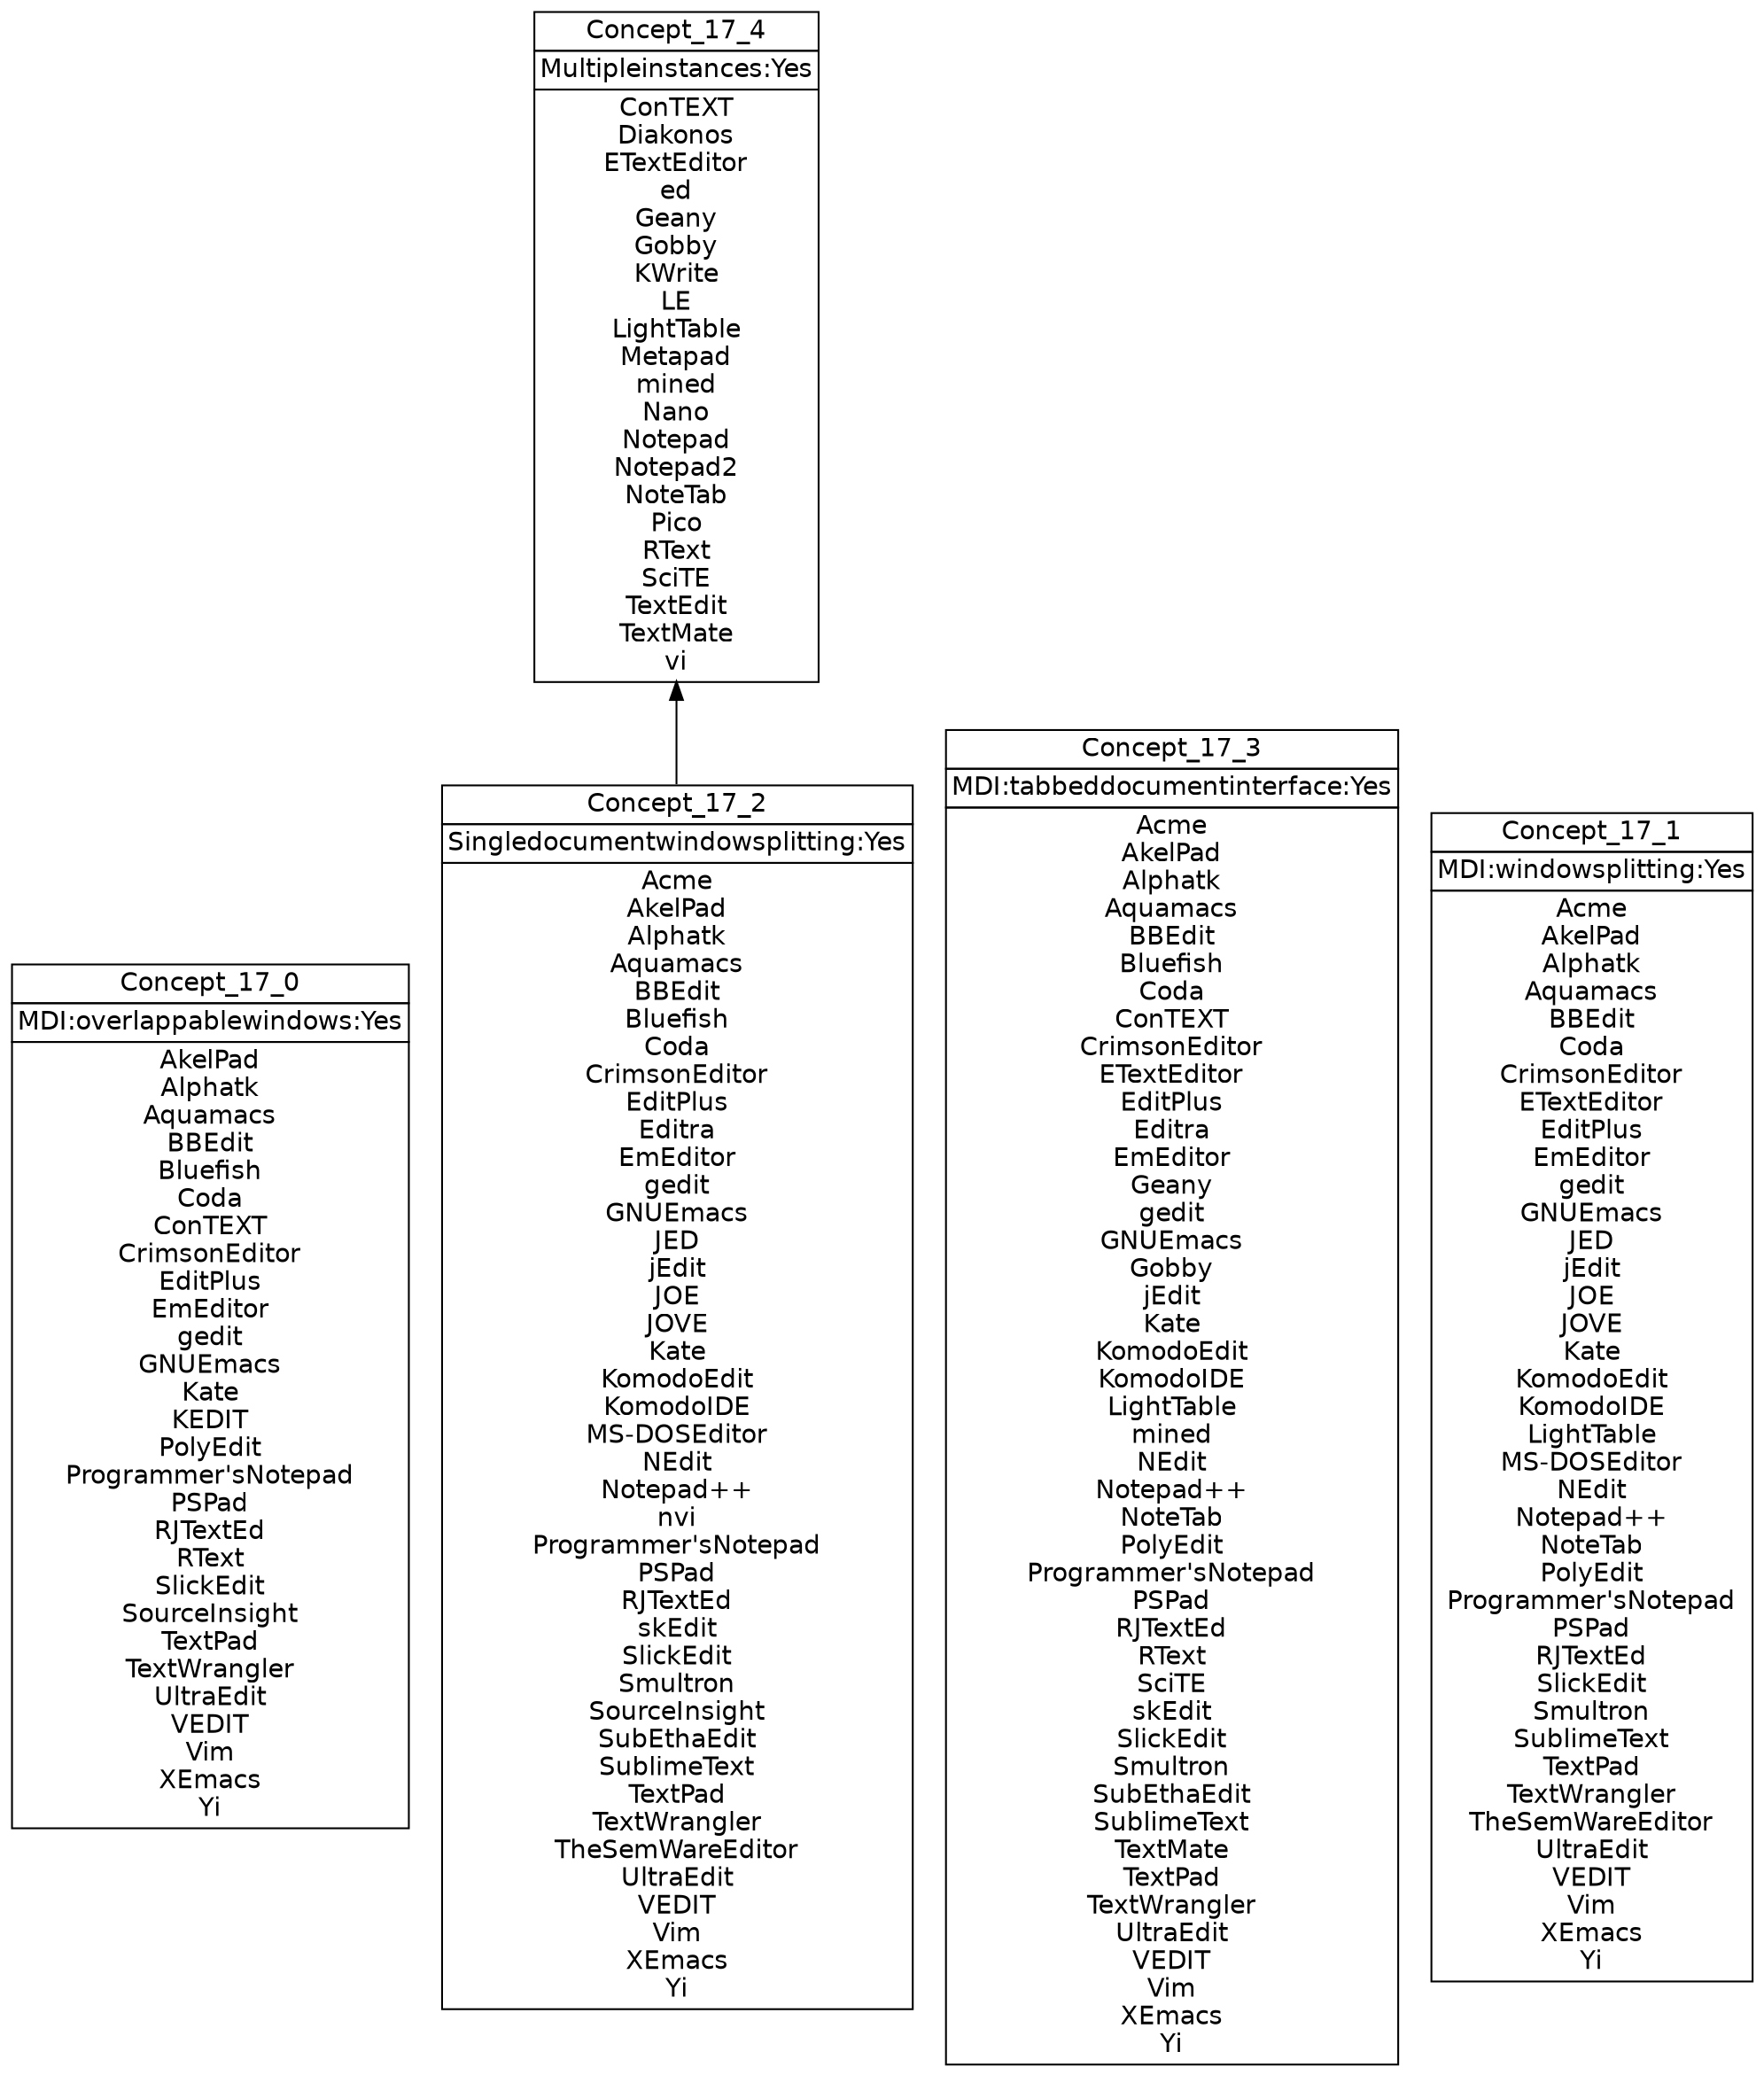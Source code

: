 digraph G { 
	rankdir=BT;
	margin=0;
	node [margin="0.03,0.03",fontname="DejaVu Sans"];
	ranksep=0.3;
	nodesep=0.2;
//graph[label="name:17,concept number:5,object number:66,attribute number:5"
2 [shape=none,label=<<table border="0" cellborder="1" cellspacing="0" port="p"><tr><td>Concept_17_0</td></tr><tr><td>MDI:overlappablewindows:Yes<br/></td></tr><tr><td>AkelPad<br/>Alphatk<br/>Aquamacs<br/>BBEdit<br/>Bluefish<br/>Coda<br/>ConTEXT<br/>CrimsonEditor<br/>EditPlus<br/>EmEditor<br/>gedit<br/>GNUEmacs<br/>Kate<br/>KEDIT<br/>PolyEdit<br/>Programmer'sNotepad<br/>PSPad<br/>RJTextEd<br/>RText<br/>SlickEdit<br/>SourceInsight<br/>TextPad<br/>TextWrangler<br/>UltraEdit<br/>VEDIT<br/>Vim<br/>XEmacs<br/>Yi<br/></td></tr></table>>];
1 [shape=none,label=<<table border="0" cellborder="1" cellspacing="0" port="p"><tr><td>Concept_17_2</td></tr><tr><td>Singledocumentwindowsplitting:Yes<br/></td></tr><tr><td>Acme<br/>AkelPad<br/>Alphatk<br/>Aquamacs<br/>BBEdit<br/>Bluefish<br/>Coda<br/>CrimsonEditor<br/>EditPlus<br/>Editra<br/>EmEditor<br/>gedit<br/>GNUEmacs<br/>JED<br/>jEdit<br/>JOE<br/>JOVE<br/>Kate<br/>KomodoEdit<br/>KomodoIDE<br/>MS-DOSEditor<br/>NEdit<br/>Notepad++<br/>nvi<br/>Programmer'sNotepad<br/>PSPad<br/>RJTextEd<br/>skEdit<br/>SlickEdit<br/>Smultron<br/>SourceInsight<br/>SubEthaEdit<br/>SublimeText<br/>TextPad<br/>TextWrangler<br/>TheSemWareEditor<br/>UltraEdit<br/>VEDIT<br/>Vim<br/>XEmacs<br/>Yi<br/></td></tr></table>>];
3 [shape=none,label=<<table border="0" cellborder="1" cellspacing="0" port="p"><tr><td>Concept_17_3</td></tr><tr><td>MDI:tabbeddocumentinterface:Yes<br/></td></tr><tr><td>Acme<br/>AkelPad<br/>Alphatk<br/>Aquamacs<br/>BBEdit<br/>Bluefish<br/>Coda<br/>ConTEXT<br/>CrimsonEditor<br/>ETextEditor<br/>EditPlus<br/>Editra<br/>EmEditor<br/>Geany<br/>gedit<br/>GNUEmacs<br/>Gobby<br/>jEdit<br/>Kate<br/>KomodoEdit<br/>KomodoIDE<br/>LightTable<br/>mined<br/>NEdit<br/>Notepad++<br/>NoteTab<br/>PolyEdit<br/>Programmer'sNotepad<br/>PSPad<br/>RJTextEd<br/>RText<br/>SciTE<br/>skEdit<br/>SlickEdit<br/>Smultron<br/>SubEthaEdit<br/>SublimeText<br/>TextMate<br/>TextPad<br/>TextWrangler<br/>UltraEdit<br/>VEDIT<br/>Vim<br/>XEmacs<br/>Yi<br/></td></tr></table>>];
0 [shape=none,label=<<table border="0" cellborder="1" cellspacing="0" port="p"><tr><td>Concept_17_4</td></tr><tr><td>Multipleinstances:Yes<br/></td></tr><tr><td>ConTEXT<br/>Diakonos<br/>ETextEditor<br/>ed<br/>Geany<br/>Gobby<br/>KWrite<br/>LE<br/>LightTable<br/>Metapad<br/>mined<br/>Nano<br/>Notepad<br/>Notepad2<br/>NoteTab<br/>Pico<br/>RText<br/>SciTE<br/>TextEdit<br/>TextMate<br/>vi<br/></td></tr></table>>];
4 [shape=none,label=<<table border="0" cellborder="1" cellspacing="0" port="p"><tr><td>Concept_17_1</td></tr><tr><td>MDI:windowsplitting:Yes<br/></td></tr><tr><td>Acme<br/>AkelPad<br/>Alphatk<br/>Aquamacs<br/>BBEdit<br/>Coda<br/>CrimsonEditor<br/>ETextEditor<br/>EditPlus<br/>EmEditor<br/>gedit<br/>GNUEmacs<br/>JED<br/>jEdit<br/>JOE<br/>JOVE<br/>Kate<br/>KomodoEdit<br/>KomodoIDE<br/>LightTable<br/>MS-DOSEditor<br/>NEdit<br/>Notepad++<br/>NoteTab<br/>PolyEdit<br/>Programmer'sNotepad<br/>PSPad<br/>RJTextEd<br/>SlickEdit<br/>Smultron<br/>SublimeText<br/>TextPad<br/>TextWrangler<br/>TheSemWareEditor<br/>UltraEdit<br/>VEDIT<br/>Vim<br/>XEmacs<br/>Yi<br/></td></tr></table>>];
	1:p -> 0:p
}